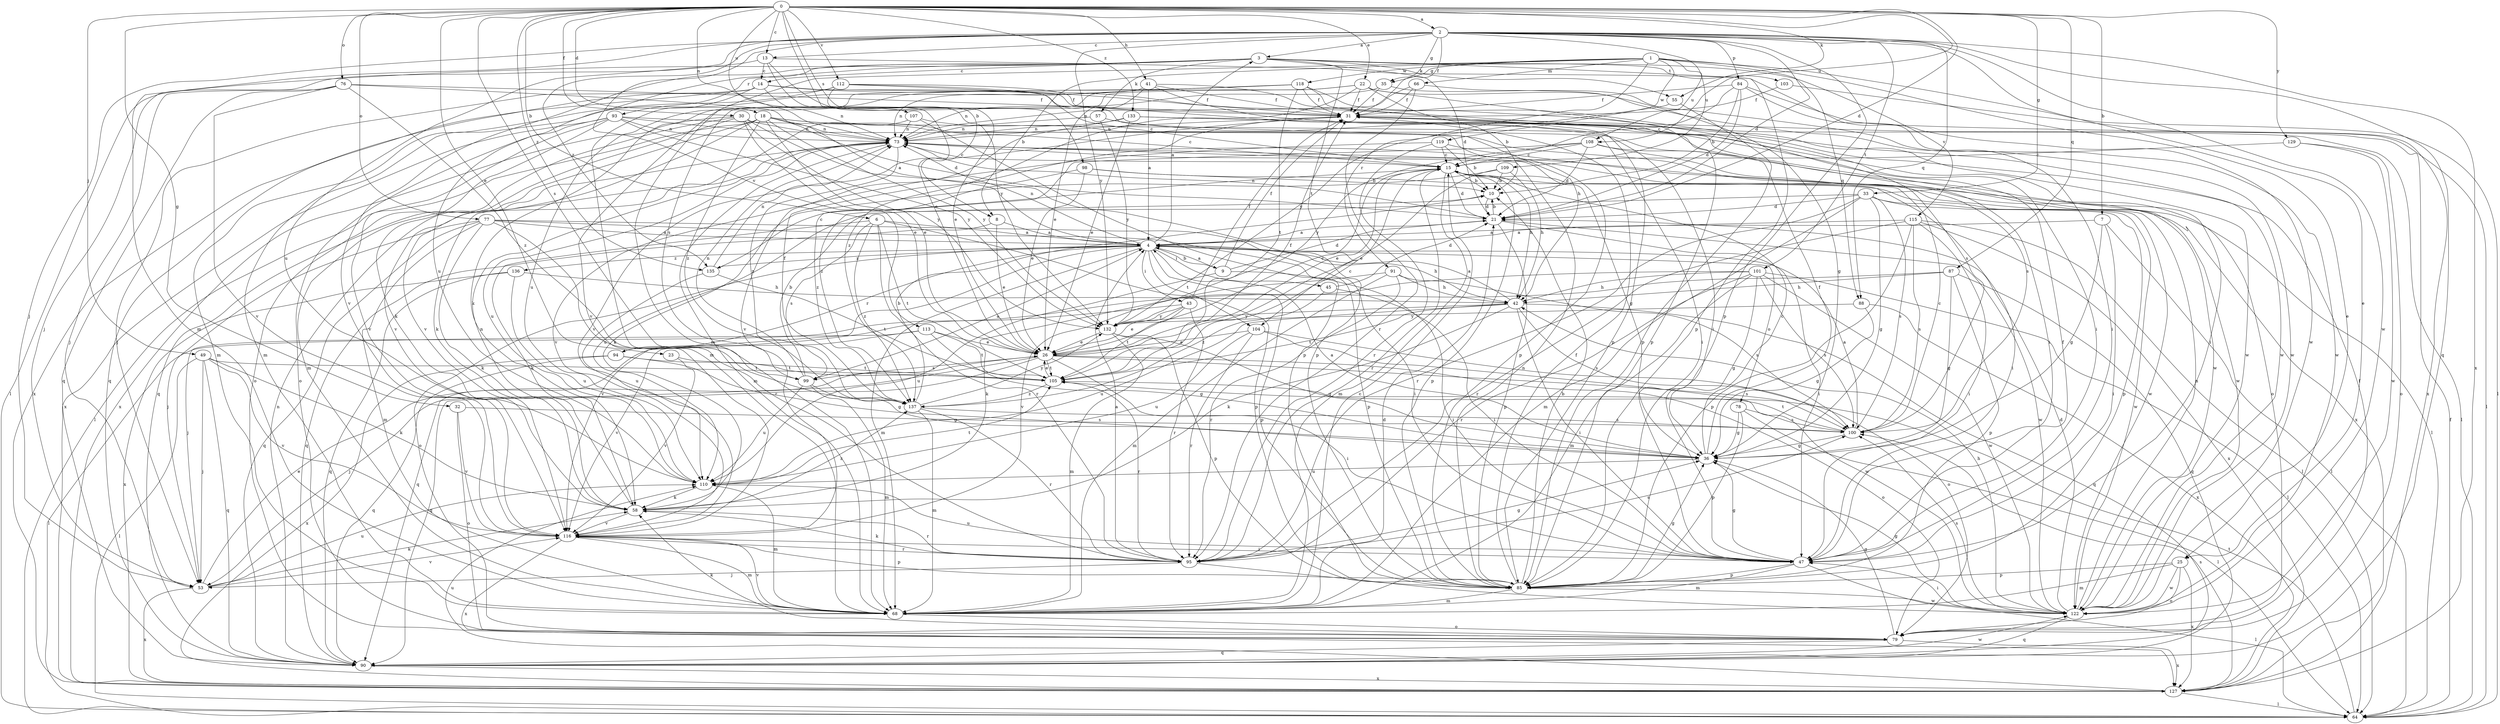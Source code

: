 strict digraph  {
0;
1;
2;
3;
4;
6;
7;
8;
9;
10;
13;
14;
15;
18;
21;
22;
23;
25;
26;
30;
31;
32;
33;
35;
36;
41;
42;
43;
45;
47;
49;
53;
55;
57;
58;
64;
66;
68;
73;
76;
77;
78;
79;
84;
85;
87;
88;
90;
91;
93;
94;
95;
98;
99;
100;
101;
103;
104;
105;
107;
108;
109;
110;
112;
113;
115;
116;
118;
119;
122;
127;
129;
132;
133;
135;
136;
137;
0 -> 2  [label=a];
0 -> 6  [label=b];
0 -> 7  [label=b];
0 -> 8  [label=b];
0 -> 13  [label=c];
0 -> 18  [label=d];
0 -> 21  [label=d];
0 -> 22  [label=e];
0 -> 23  [label=e];
0 -> 30  [label=f];
0 -> 32  [label=g];
0 -> 33  [label=g];
0 -> 41  [label=h];
0 -> 49  [label=j];
0 -> 55  [label=k];
0 -> 73  [label=n];
0 -> 76  [label=o];
0 -> 77  [label=o];
0 -> 87  [label=q];
0 -> 98  [label=s];
0 -> 99  [label=s];
0 -> 107  [label=u];
0 -> 108  [label=u];
0 -> 112  [label=v];
0 -> 129  [label=y];
0 -> 133  [label=z];
0 -> 135  [label=z];
1 -> 8  [label=b];
1 -> 25  [label=e];
1 -> 35  [label=g];
1 -> 64  [label=l];
1 -> 66  [label=m];
1 -> 68  [label=m];
1 -> 88  [label=q];
1 -> 91  [label=r];
1 -> 108  [label=u];
1 -> 118  [label=w];
1 -> 119  [label=w];
2 -> 3  [label=a];
2 -> 13  [label=c];
2 -> 21  [label=d];
2 -> 25  [label=e];
2 -> 31  [label=f];
2 -> 35  [label=g];
2 -> 53  [label=j];
2 -> 68  [label=m];
2 -> 84  [label=p];
2 -> 85  [label=p];
2 -> 88  [label=q];
2 -> 90  [label=q];
2 -> 101  [label=t];
2 -> 109  [label=u];
2 -> 110  [label=u];
2 -> 113  [label=v];
2 -> 122  [label=w];
2 -> 127  [label=x];
2 -> 132  [label=y];
2 -> 135  [label=z];
3 -> 14  [label=c];
3 -> 21  [label=d];
3 -> 55  [label=k];
3 -> 57  [label=k];
3 -> 64  [label=l];
3 -> 85  [label=p];
3 -> 93  [label=r];
3 -> 103  [label=t];
3 -> 104  [label=t];
3 -> 110  [label=u];
3 -> 115  [label=v];
3 -> 116  [label=v];
4 -> 3  [label=a];
4 -> 9  [label=b];
4 -> 42  [label=h];
4 -> 43  [label=i];
4 -> 45  [label=i];
4 -> 68  [label=m];
4 -> 73  [label=n];
4 -> 78  [label=o];
4 -> 79  [label=o];
4 -> 85  [label=p];
4 -> 94  [label=r];
4 -> 104  [label=t];
4 -> 116  [label=v];
4 -> 135  [label=z];
4 -> 136  [label=z];
6 -> 4  [label=a];
6 -> 58  [label=k];
6 -> 85  [label=p];
6 -> 95  [label=r];
6 -> 99  [label=s];
6 -> 105  [label=t];
6 -> 137  [label=z];
7 -> 4  [label=a];
7 -> 36  [label=g];
7 -> 47  [label=i];
7 -> 64  [label=l];
8 -> 4  [label=a];
8 -> 26  [label=e];
8 -> 90  [label=q];
9 -> 4  [label=a];
9 -> 21  [label=d];
9 -> 31  [label=f];
9 -> 47  [label=i];
9 -> 110  [label=u];
10 -> 21  [label=d];
13 -> 14  [label=c];
13 -> 26  [label=e];
13 -> 53  [label=j];
13 -> 122  [label=w];
13 -> 132  [label=y];
14 -> 31  [label=f];
14 -> 42  [label=h];
14 -> 53  [label=j];
14 -> 68  [label=m];
14 -> 73  [label=n];
14 -> 90  [label=q];
14 -> 122  [label=w];
15 -> 10  [label=b];
15 -> 21  [label=d];
15 -> 26  [label=e];
15 -> 42  [label=h];
15 -> 47  [label=i];
15 -> 68  [label=m];
15 -> 85  [label=p];
15 -> 95  [label=r];
18 -> 15  [label=c];
18 -> 21  [label=d];
18 -> 26  [label=e];
18 -> 64  [label=l];
18 -> 73  [label=n];
18 -> 85  [label=p];
18 -> 90  [label=q];
18 -> 116  [label=v];
18 -> 132  [label=y];
18 -> 137  [label=z];
21 -> 4  [label=a];
21 -> 10  [label=b];
21 -> 47  [label=i];
21 -> 73  [label=n];
21 -> 85  [label=p];
21 -> 122  [label=w];
22 -> 10  [label=b];
22 -> 31  [label=f];
22 -> 47  [label=i];
22 -> 85  [label=p];
22 -> 99  [label=s];
22 -> 116  [label=v];
22 -> 137  [label=z];
23 -> 105  [label=t];
23 -> 116  [label=v];
25 -> 68  [label=m];
25 -> 79  [label=o];
25 -> 85  [label=p];
25 -> 122  [label=w];
25 -> 127  [label=x];
26 -> 15  [label=c];
26 -> 47  [label=i];
26 -> 53  [label=j];
26 -> 79  [label=o];
26 -> 90  [label=q];
26 -> 99  [label=s];
26 -> 100  [label=s];
26 -> 105  [label=t];
30 -> 26  [label=e];
30 -> 68  [label=m];
30 -> 73  [label=n];
30 -> 79  [label=o];
30 -> 85  [label=p];
30 -> 127  [label=x];
30 -> 132  [label=y];
31 -> 73  [label=n];
31 -> 116  [label=v];
32 -> 79  [label=o];
32 -> 100  [label=s];
32 -> 116  [label=v];
33 -> 21  [label=d];
33 -> 36  [label=g];
33 -> 68  [label=m];
33 -> 85  [label=p];
33 -> 95  [label=r];
33 -> 100  [label=s];
33 -> 110  [label=u];
33 -> 122  [label=w];
35 -> 31  [label=f];
35 -> 73  [label=n];
35 -> 122  [label=w];
36 -> 4  [label=a];
36 -> 15  [label=c];
36 -> 31  [label=f];
36 -> 110  [label=u];
41 -> 4  [label=a];
41 -> 26  [label=e];
41 -> 31  [label=f];
41 -> 68  [label=m];
41 -> 85  [label=p];
41 -> 100  [label=s];
42 -> 4  [label=a];
42 -> 47  [label=i];
42 -> 58  [label=k];
42 -> 90  [label=q];
42 -> 100  [label=s];
42 -> 105  [label=t];
42 -> 110  [label=u];
42 -> 132  [label=y];
43 -> 26  [label=e];
43 -> 31  [label=f];
43 -> 90  [label=q];
43 -> 95  [label=r];
43 -> 105  [label=t];
43 -> 132  [label=y];
45 -> 21  [label=d];
45 -> 47  [label=i];
45 -> 137  [label=z];
47 -> 31  [label=f];
47 -> 36  [label=g];
47 -> 64  [label=l];
47 -> 68  [label=m];
47 -> 85  [label=p];
47 -> 110  [label=u];
49 -> 53  [label=j];
49 -> 58  [label=k];
49 -> 64  [label=l];
49 -> 90  [label=q];
49 -> 105  [label=t];
49 -> 116  [label=v];
53 -> 26  [label=e];
53 -> 58  [label=k];
53 -> 110  [label=u];
53 -> 116  [label=v];
53 -> 127  [label=x];
55 -> 85  [label=p];
55 -> 132  [label=y];
57 -> 47  [label=i];
57 -> 73  [label=n];
57 -> 132  [label=y];
58 -> 73  [label=n];
58 -> 95  [label=r];
58 -> 116  [label=v];
58 -> 137  [label=z];
64 -> 31  [label=f];
64 -> 105  [label=t];
66 -> 31  [label=f];
66 -> 36  [label=g];
66 -> 73  [label=n];
66 -> 95  [label=r];
68 -> 15  [label=c];
68 -> 21  [label=d];
68 -> 79  [label=o];
68 -> 116  [label=v];
73 -> 15  [label=c];
73 -> 36  [label=g];
73 -> 58  [label=k];
73 -> 64  [label=l];
73 -> 68  [label=m];
73 -> 110  [label=u];
73 -> 137  [label=z];
76 -> 4  [label=a];
76 -> 31  [label=f];
76 -> 53  [label=j];
76 -> 90  [label=q];
76 -> 116  [label=v];
76 -> 137  [label=z];
77 -> 4  [label=a];
77 -> 47  [label=i];
77 -> 53  [label=j];
77 -> 58  [label=k];
77 -> 68  [label=m];
77 -> 85  [label=p];
77 -> 90  [label=q];
77 -> 95  [label=r];
78 -> 36  [label=g];
78 -> 64  [label=l];
78 -> 85  [label=p];
78 -> 100  [label=s];
79 -> 31  [label=f];
79 -> 36  [label=g];
79 -> 58  [label=k];
79 -> 90  [label=q];
79 -> 127  [label=x];
84 -> 10  [label=b];
84 -> 15  [label=c];
84 -> 21  [label=d];
84 -> 31  [label=f];
84 -> 64  [label=l];
84 -> 122  [label=w];
85 -> 10  [label=b];
85 -> 31  [label=f];
85 -> 36  [label=g];
85 -> 68  [label=m];
85 -> 73  [label=n];
85 -> 122  [label=w];
87 -> 36  [label=g];
87 -> 42  [label=h];
87 -> 53  [label=j];
87 -> 85  [label=p];
87 -> 90  [label=q];
88 -> 36  [label=g];
88 -> 127  [label=x];
88 -> 132  [label=y];
90 -> 73  [label=n];
90 -> 122  [label=w];
90 -> 127  [label=x];
91 -> 42  [label=h];
91 -> 68  [label=m];
91 -> 95  [label=r];
91 -> 100  [label=s];
91 -> 116  [label=v];
93 -> 58  [label=k];
93 -> 73  [label=n];
93 -> 79  [label=o];
93 -> 100  [label=s];
93 -> 116  [label=v];
93 -> 122  [label=w];
93 -> 127  [label=x];
93 -> 132  [label=y];
94 -> 36  [label=g];
94 -> 90  [label=q];
94 -> 105  [label=t];
94 -> 127  [label=x];
95 -> 4  [label=a];
95 -> 36  [label=g];
95 -> 53  [label=j];
95 -> 58  [label=k];
95 -> 100  [label=s];
95 -> 122  [label=w];
98 -> 10  [label=b];
98 -> 26  [label=e];
98 -> 122  [label=w];
98 -> 137  [label=z];
99 -> 4  [label=a];
99 -> 10  [label=b];
99 -> 36  [label=g];
99 -> 68  [label=m];
99 -> 73  [label=n];
99 -> 110  [label=u];
100 -> 4  [label=a];
100 -> 15  [label=c];
100 -> 36  [label=g];
100 -> 105  [label=t];
101 -> 36  [label=g];
101 -> 42  [label=h];
101 -> 58  [label=k];
101 -> 64  [label=l];
101 -> 68  [label=m];
101 -> 95  [label=r];
101 -> 100  [label=s];
101 -> 122  [label=w];
103 -> 31  [label=f];
103 -> 127  [label=x];
104 -> 26  [label=e];
104 -> 79  [label=o];
104 -> 95  [label=r];
104 -> 110  [label=u];
104 -> 122  [label=w];
105 -> 15  [label=c];
105 -> 26  [label=e];
105 -> 31  [label=f];
105 -> 95  [label=r];
105 -> 137  [label=z];
107 -> 47  [label=i];
107 -> 73  [label=n];
107 -> 85  [label=p];
107 -> 116  [label=v];
108 -> 15  [label=c];
108 -> 21  [label=d];
108 -> 79  [label=o];
108 -> 122  [label=w];
108 -> 132  [label=y];
108 -> 137  [label=z];
109 -> 10  [label=b];
109 -> 26  [label=e];
109 -> 42  [label=h];
109 -> 58  [label=k];
110 -> 58  [label=k];
110 -> 68  [label=m];
110 -> 105  [label=t];
112 -> 15  [label=c];
112 -> 26  [label=e];
112 -> 31  [label=f];
112 -> 47  [label=i];
112 -> 68  [label=m];
112 -> 127  [label=x];
113 -> 26  [label=e];
113 -> 36  [label=g];
113 -> 64  [label=l];
113 -> 105  [label=t];
113 -> 116  [label=v];
115 -> 4  [label=a];
115 -> 47  [label=i];
115 -> 64  [label=l];
115 -> 85  [label=p];
115 -> 95  [label=r];
115 -> 100  [label=s];
115 -> 127  [label=x];
116 -> 47  [label=i];
116 -> 68  [label=m];
116 -> 85  [label=p];
116 -> 95  [label=r];
116 -> 127  [label=x];
118 -> 31  [label=f];
118 -> 47  [label=i];
118 -> 58  [label=k];
118 -> 73  [label=n];
118 -> 105  [label=t];
118 -> 110  [label=u];
118 -> 122  [label=w];
119 -> 10  [label=b];
119 -> 15  [label=c];
119 -> 95  [label=r];
119 -> 116  [label=v];
119 -> 127  [label=x];
122 -> 21  [label=d];
122 -> 36  [label=g];
122 -> 42  [label=h];
122 -> 47  [label=i];
122 -> 73  [label=n];
122 -> 90  [label=q];
122 -> 100  [label=s];
127 -> 64  [label=l];
127 -> 100  [label=s];
127 -> 110  [label=u];
129 -> 15  [label=c];
129 -> 79  [label=o];
129 -> 122  [label=w];
132 -> 26  [label=e];
132 -> 36  [label=g];
132 -> 68  [label=m];
132 -> 85  [label=p];
133 -> 26  [label=e];
133 -> 47  [label=i];
133 -> 64  [label=l];
133 -> 73  [label=n];
133 -> 116  [label=v];
135 -> 15  [label=c];
135 -> 73  [label=n];
135 -> 105  [label=t];
135 -> 110  [label=u];
136 -> 42  [label=h];
136 -> 90  [label=q];
136 -> 110  [label=u];
136 -> 127  [label=x];
137 -> 10  [label=b];
137 -> 31  [label=f];
137 -> 68  [label=m];
137 -> 95  [label=r];
137 -> 100  [label=s];
137 -> 132  [label=y];
}
